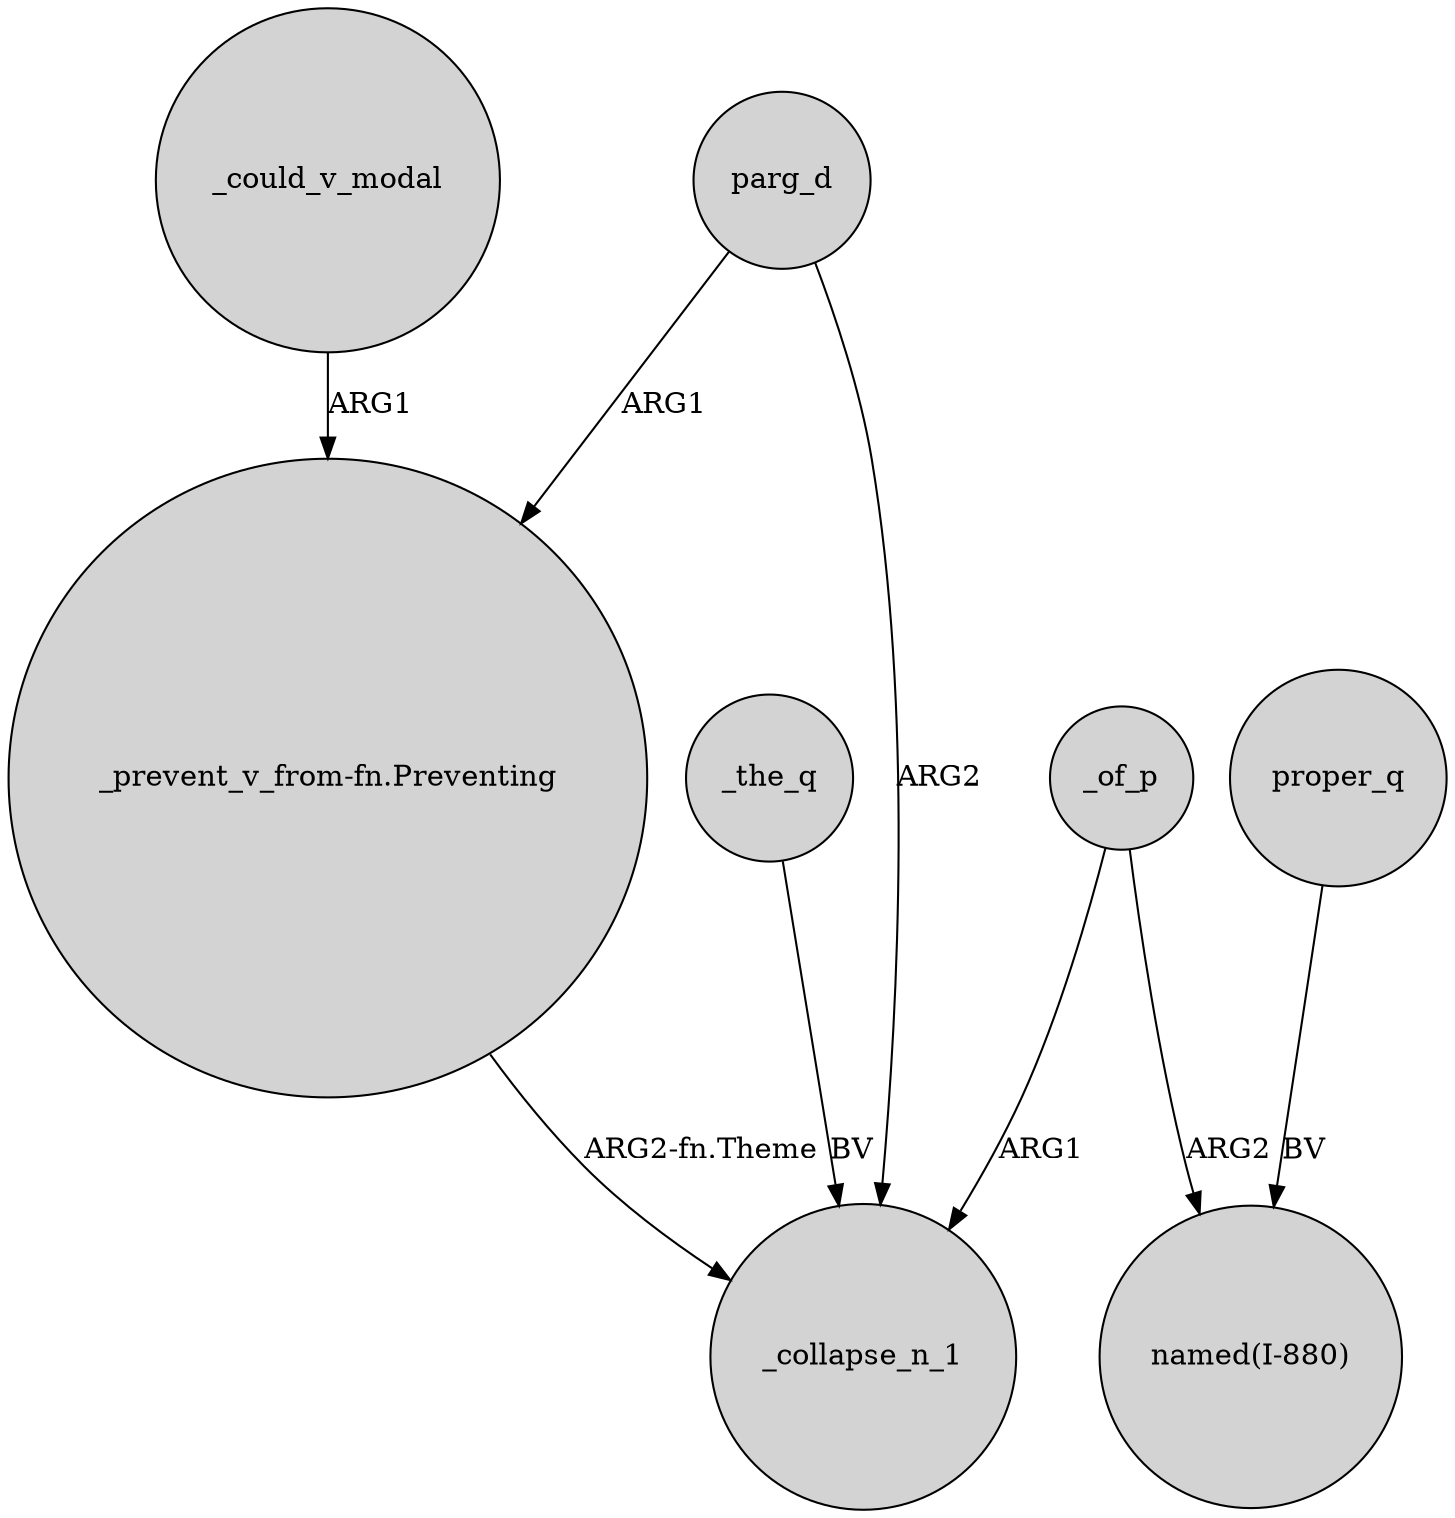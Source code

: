 digraph {
	node [shape=circle style=filled]
	parg_d -> "_prevent_v_from-fn.Preventing" [label=ARG1]
	_of_p -> _collapse_n_1 [label=ARG1]
	_the_q -> _collapse_n_1 [label=BV]
	_could_v_modal -> "_prevent_v_from-fn.Preventing" [label=ARG1]
	"_prevent_v_from-fn.Preventing" -> _collapse_n_1 [label="ARG2-fn.Theme"]
	proper_q -> "named(I-880)" [label=BV]
	parg_d -> _collapse_n_1 [label=ARG2]
	_of_p -> "named(I-880)" [label=ARG2]
}
